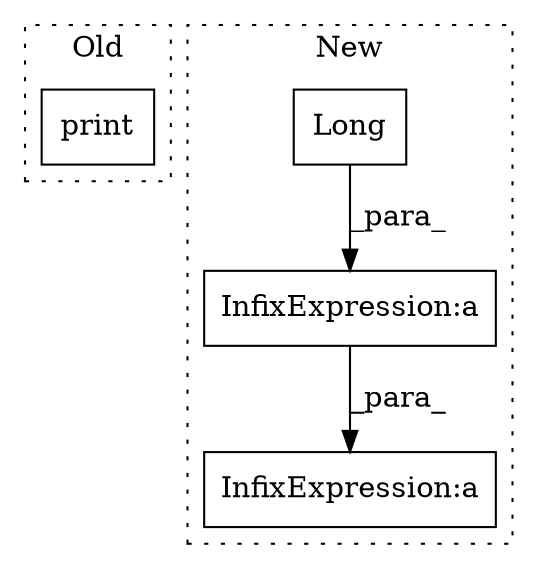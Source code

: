 digraph G {
subgraph cluster0 {
1 [label="print" a="32" s="3212,3258" l="6,1" shape="box"];
label = "Old";
style="dotted";
}
subgraph cluster1 {
2 [label="Long" a="32" s="3273" l="6" shape="box"];
3 [label="InfixExpression:a" a="27" s="3544" l="3" shape="box"];
4 [label="InfixExpression:a" a="27" s="3565" l="3" shape="box"];
label = "New";
style="dotted";
}
2 -> 3 [label="_para_"];
3 -> 4 [label="_para_"];
}